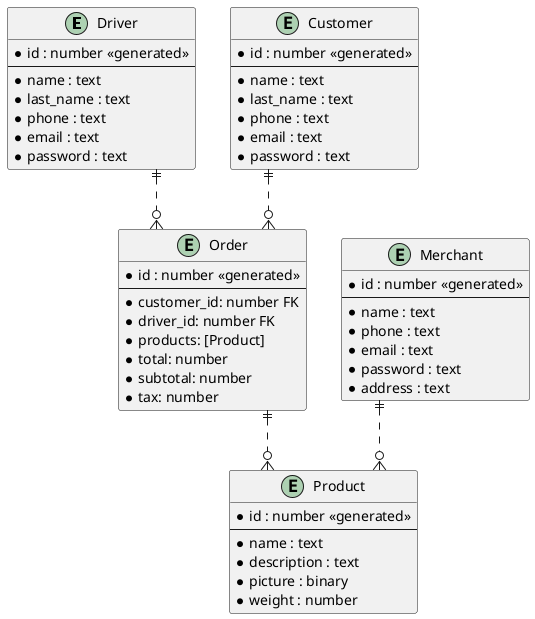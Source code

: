 @startuml

' avoid problems with angled crows feet
skinparam linetype ortho

entity "Driver" as driver {
  *id : number <<generated>>
  --
  *name : text
  *last_name : text
  *phone : text
  *email : text
  *password : text
}

entity "Customer" as customer {
  *id : number <<generated>>
  --
  *name : text
  *last_name : text
  *phone : text
  *email : text
  *password : text
}

entity "Merchant" as merchant {
  *id : number <<generated>>
  --
  *name : text
  *phone : text
  *email : text
  *password : text
  *address : text
}

entity "Product" as product {
  *id : number <<generated>>
  --
  *name : text
  *description : text
  *picture : binary
  *weight : number
}

entity "Order" as order {
  *id : number <<generated>>
  --
  *customer_id: number FK
  *driver_id: number FK
  *products: [Product]
  *total: number
  *subtotal: number
  *tax: number
}

customer ||..o{ order
driver ||..o{ order
order ||..o{ product
merchant ||..o{ product

@enduml